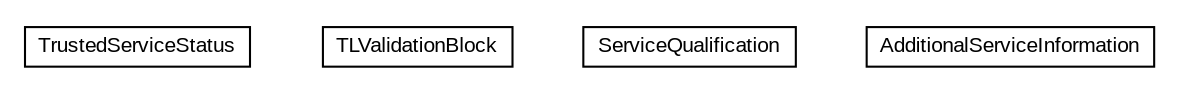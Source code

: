 #!/usr/local/bin/dot
#
# Class diagram 
# Generated by UMLGraph version R5_6-24-gf6e263 (http://www.umlgraph.org/)
#

digraph G {
	edge [fontname="arial",fontsize=10,labelfontname="arial",labelfontsize=10];
	node [fontname="arial",fontsize=10,shape=plaintext];
	nodesep=0.25;
	ranksep=0.5;
	// eu.europa.esig.dss.validation.process.qualification.trust.TrustedServiceStatus
	c47262 [label=<<table title="eu.europa.esig.dss.validation.process.qualification.trust.TrustedServiceStatus" border="0" cellborder="1" cellspacing="0" cellpadding="2" port="p" href="./TrustedServiceStatus.html">
		<tr><td><table border="0" cellspacing="0" cellpadding="1">
<tr><td align="center" balign="center"> TrustedServiceStatus </td></tr>
		</table></td></tr>
		</table>>, URL="./TrustedServiceStatus.html", fontname="arial", fontcolor="black", fontsize=10.0];
	// eu.europa.esig.dss.validation.process.qualification.trust.TLValidationBlock
	c47263 [label=<<table title="eu.europa.esig.dss.validation.process.qualification.trust.TLValidationBlock" border="0" cellborder="1" cellspacing="0" cellpadding="2" port="p" href="./TLValidationBlock.html">
		<tr><td><table border="0" cellspacing="0" cellpadding="1">
<tr><td align="center" balign="center"> TLValidationBlock </td></tr>
		</table></td></tr>
		</table>>, URL="./TLValidationBlock.html", fontname="arial", fontcolor="black", fontsize=10.0];
	// eu.europa.esig.dss.validation.process.qualification.trust.ServiceQualification
	c47264 [label=<<table title="eu.europa.esig.dss.validation.process.qualification.trust.ServiceQualification" border="0" cellborder="1" cellspacing="0" cellpadding="2" port="p" href="./ServiceQualification.html">
		<tr><td><table border="0" cellspacing="0" cellpadding="1">
<tr><td align="center" balign="center"> ServiceQualification </td></tr>
		</table></td></tr>
		</table>>, URL="./ServiceQualification.html", fontname="arial", fontcolor="black", fontsize=10.0];
	// eu.europa.esig.dss.validation.process.qualification.trust.AdditionalServiceInformation
	c47265 [label=<<table title="eu.europa.esig.dss.validation.process.qualification.trust.AdditionalServiceInformation" border="0" cellborder="1" cellspacing="0" cellpadding="2" port="p" href="./AdditionalServiceInformation.html">
		<tr><td><table border="0" cellspacing="0" cellpadding="1">
<tr><td align="center" balign="center"> AdditionalServiceInformation </td></tr>
		</table></td></tr>
		</table>>, URL="./AdditionalServiceInformation.html", fontname="arial", fontcolor="black", fontsize=10.0];
}

